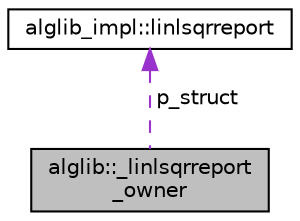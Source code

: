 digraph "alglib::_linlsqrreport_owner"
{
  edge [fontname="Helvetica",fontsize="10",labelfontname="Helvetica",labelfontsize="10"];
  node [fontname="Helvetica",fontsize="10",shape=record];
  Node2 [label="alglib::_linlsqrreport\l_owner",height=0.2,width=0.4,color="black", fillcolor="grey75", style="filled", fontcolor="black"];
  Node3 -> Node2 [dir="back",color="darkorchid3",fontsize="10",style="dashed",label=" p_struct" ,fontname="Helvetica"];
  Node3 [label="alglib_impl::linlsqrreport",height=0.2,width=0.4,color="black", fillcolor="white", style="filled",URL="$structalglib__impl_1_1linlsqrreport.html"];
}
